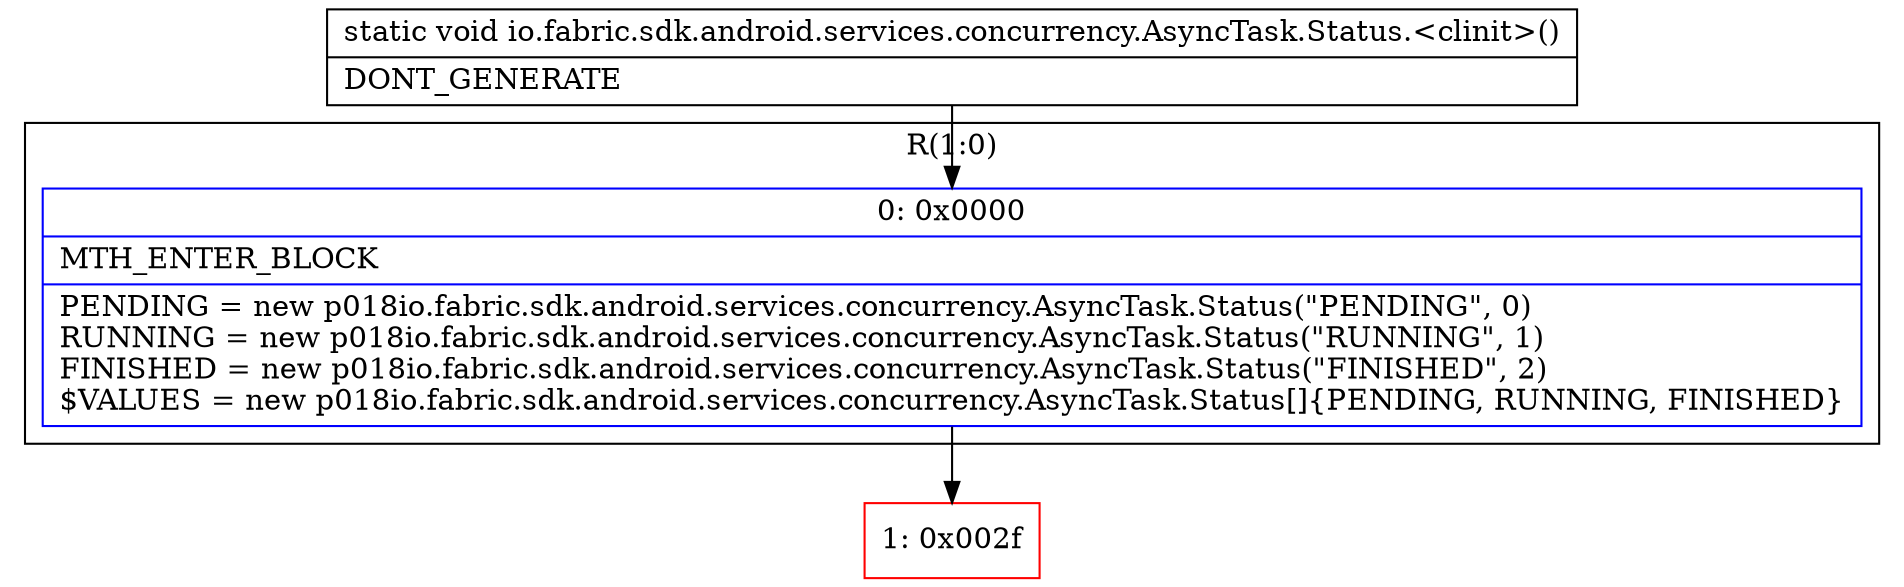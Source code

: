 digraph "CFG forio.fabric.sdk.android.services.concurrency.AsyncTask.Status.\<clinit\>()V" {
subgraph cluster_Region_1269137787 {
label = "R(1:0)";
node [shape=record,color=blue];
Node_0 [shape=record,label="{0\:\ 0x0000|MTH_ENTER_BLOCK\l|PENDING = new p018io.fabric.sdk.android.services.concurrency.AsyncTask.Status(\"PENDING\", 0)\lRUNNING = new p018io.fabric.sdk.android.services.concurrency.AsyncTask.Status(\"RUNNING\", 1)\lFINISHED = new p018io.fabric.sdk.android.services.concurrency.AsyncTask.Status(\"FINISHED\", 2)\l$VALUES = new p018io.fabric.sdk.android.services.concurrency.AsyncTask.Status[]\{PENDING, RUNNING, FINISHED\}\l}"];
}
Node_1 [shape=record,color=red,label="{1\:\ 0x002f}"];
MethodNode[shape=record,label="{static void io.fabric.sdk.android.services.concurrency.AsyncTask.Status.\<clinit\>()  | DONT_GENERATE\l}"];
MethodNode -> Node_0;
Node_0 -> Node_1;
}

